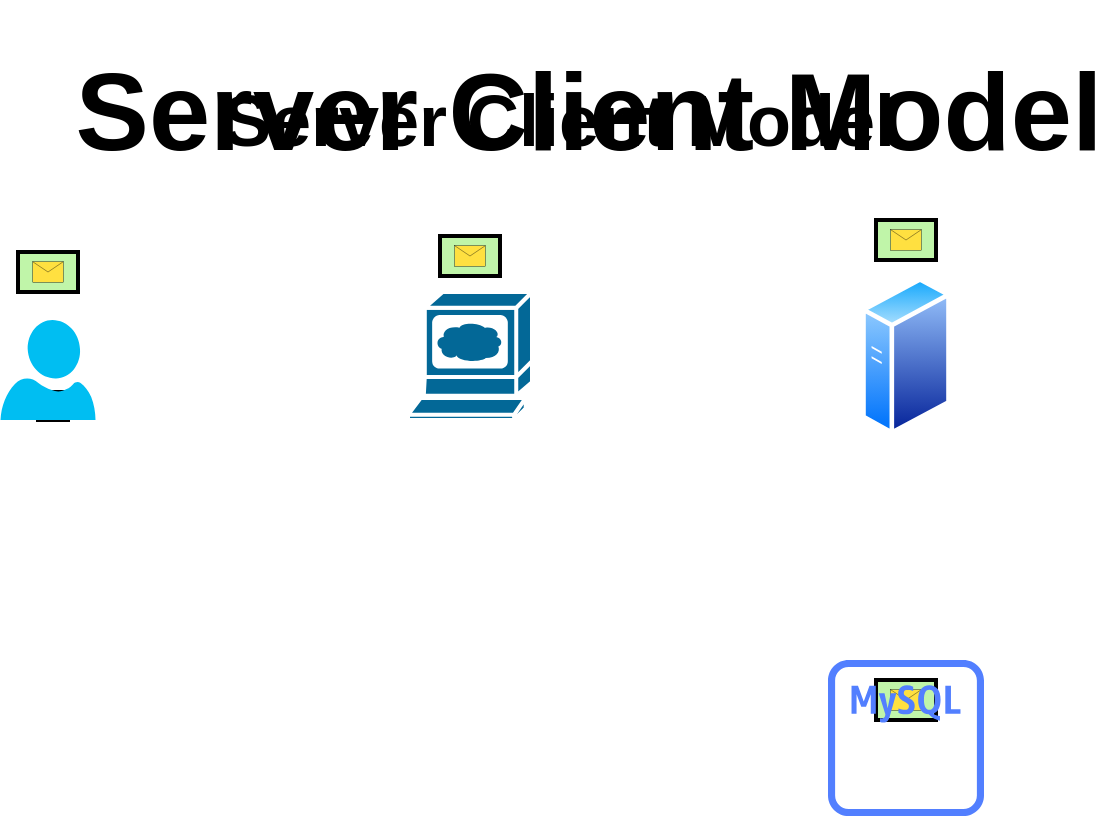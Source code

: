 <mxfile>
    <diagram id="4_xAO81MvXytq20LTa4a" name="Page-1">
        <mxGraphModel dx="1046" dy="771" grid="1" gridSize="10" guides="1" tooltips="1" connect="1" arrows="1" fold="1" page="1" pageScale="1" pageWidth="827" pageHeight="1169" math="0" shadow="0">
            <root>
                <mxCell id="0"/>
                <mxCell id="1" parent="0"/>
                <object label="" motion-id="dn-message" keyframe-id="8" id="17">
                    <mxCell style="strokeWidth=2;outlineConnect=0;dashed=0;align=center;fontSize=8;fillColor=#c0f5a9;verticalLabelPosition=bottom;verticalAlign=top;shape=mxgraph.eip.envelope_wrapper;" vertex="1" parent="1">
                        <mxGeometry x="135" y="226" width="12.5" height="10" as="geometry"/>
                    </mxCell>
                </object>
                <object label="" motion-id="dn-message" keyframe-id="5" id="13">
                    <mxCell style="strokeWidth=2;outlineConnect=0;dashed=0;align=center;fontSize=8;fillColor=#c0f5a9;verticalLabelPosition=bottom;verticalAlign=top;shape=mxgraph.eip.envelope_wrapper;" vertex="1" parent="1">
                        <mxGeometry x="564" y="370" width="30" height="20" as="geometry"/>
                    </mxCell>
                </object>
                <mxCell id="5" value="" style="outlineConnect=0;fontColor=#232F3E;gradientColor=none;fillColor=#527FFF;strokeColor=none;dashed=0;verticalLabelPosition=bottom;verticalAlign=top;align=center;html=1;fontSize=12;fontStyle=0;aspect=fixed;pointerEvents=1;shape=mxgraph.aws4.rds_mysql_instance_alt;" vertex="1" parent="1">
                    <mxGeometry x="540" y="360" width="78" height="78" as="geometry"/>
                </mxCell>
                <object label="" motion-id="dn-message" keyframe-id="1" id="10">
                    <mxCell style="strokeWidth=2;outlineConnect=0;dashed=0;align=center;fontSize=8;fillColor=#c0f5a9;verticalLabelPosition=bottom;verticalAlign=top;shape=mxgraph.eip.envelope_wrapper;" vertex="1" parent="1">
                        <mxGeometry x="145" y="226" width="15" height="14" as="geometry"/>
                    </mxCell>
                </object>
                <mxCell id="2" value="" style="aspect=fixed;perimeter=ellipsePerimeter;html=1;align=center;shadow=0;dashed=0;spacingTop=3;image;image=img/lib/active_directory/generic_server.svg;" vertex="1" parent="1">
                    <mxGeometry x="556.6" y="168" width="44.8" height="80" as="geometry"/>
                </mxCell>
                <mxCell id="3" value="" style="shape=mxgraph.cisco.computers_and_peripherals.web_browser;html=1;pointerEvents=1;dashed=0;fillColor=#036897;strokeColor=#ffffff;strokeWidth=2;verticalLabelPosition=bottom;verticalAlign=top;align=center;outlineConnect=0;" vertex="1" parent="1">
                    <mxGeometry x="330" y="176" width="62" height="64" as="geometry"/>
                </mxCell>
                <mxCell id="4" value="" style="verticalLabelPosition=bottom;html=1;verticalAlign=top;align=center;strokeColor=none;fillColor=#00BEF2;shape=mxgraph.azure.user;" vertex="1" parent="1">
                    <mxGeometry x="126.25" y="190" width="47.5" height="50" as="geometry"/>
                </mxCell>
                <object label="&lt;font style=&quot;font-size: 55px&quot;&gt;Server Client Model&lt;/font&gt;" motion-id="dn-title" keyframe-id="0" id="6">
                    <mxCell style="text;strokeColor=none;fillColor=none;html=1;fontSize=24;fontStyle=1;verticalAlign=middle;align=center;" vertex="1" parent="1">
                        <mxGeometry x="160" y="30" width="520" height="110" as="geometry"/>
                    </mxCell>
                </object>
                <object label="" motion-id="dn-message" keyframe-id="2" id="8">
                    <mxCell style="strokeWidth=2;outlineConnect=0;dashed=0;align=center;fontSize=8;fillColor=#c0f5a9;verticalLabelPosition=bottom;verticalAlign=top;shape=mxgraph.eip.envelope_wrapper;" vertex="1" parent="1">
                        <mxGeometry x="135" y="156" width="30" height="20" as="geometry"/>
                    </mxCell>
                </object>
                <object label="&lt;font style=&quot;font-size: 36px&quot;&gt;Server Client Model&lt;/font&gt;" motion-id="dn-title" keyframe-id="1" id="9">
                    <mxCell style="text;strokeColor=none;fillColor=none;html=1;fontSize=24;fontStyle=1;verticalAlign=middle;align=center;" vertex="1" parent="1">
                        <mxGeometry x="240" y="40" width="330" height="100" as="geometry"/>
                    </mxCell>
                </object>
                <object label="" motion-id="dn-message" keyframe-id="3" id="11">
                    <mxCell style="strokeWidth=2;outlineConnect=0;dashed=0;align=center;fontSize=8;fillColor=#c0f5a9;verticalLabelPosition=bottom;verticalAlign=top;shape=mxgraph.eip.envelope_wrapper;" vertex="1" parent="1">
                        <mxGeometry x="346" y="148" width="30" height="20" as="geometry"/>
                    </mxCell>
                </object>
                <object label="" motion-id="dn-message" keyframe-id="4" id="12">
                    <mxCell style="strokeWidth=2;outlineConnect=0;dashed=0;align=center;fontSize=8;fillColor=#c0f5a9;verticalLabelPosition=bottom;verticalAlign=top;shape=mxgraph.eip.envelope_wrapper;" vertex="1" parent="1">
                        <mxGeometry x="564" y="140" width="30" height="20" as="geometry"/>
                    </mxCell>
                </object>
                <object label="" motion-id="dn-message" keyframe-id="6" id="14">
                    <mxCell style="strokeWidth=2;outlineConnect=0;dashed=0;align=center;fontSize=8;fillColor=#c0f5a9;verticalLabelPosition=bottom;verticalAlign=top;shape=mxgraph.eip.envelope_wrapper;" vertex="1" parent="1">
                        <mxGeometry x="564" y="140" width="30" height="20" as="geometry"/>
                    </mxCell>
                </object>
                <object label="" motion-id="dn-message" keyframe-id="7" id="15">
                    <mxCell style="strokeWidth=2;outlineConnect=0;dashed=0;align=center;fontSize=8;fillColor=#c0f5a9;verticalLabelPosition=bottom;verticalAlign=top;shape=mxgraph.eip.envelope_wrapper;" vertex="1" parent="1">
                        <mxGeometry x="346" y="148" width="30" height="20" as="geometry"/>
                    </mxCell>
                </object>
                <object label="" motion-id="dn-message" keyframe-id="8" id="16">
                    <mxCell style="strokeWidth=2;outlineConnect=0;dashed=0;align=center;fontSize=8;fillColor=#c0f5a9;verticalLabelPosition=bottom;verticalAlign=top;shape=mxgraph.eip.envelope_wrapper;" vertex="1" parent="1">
                        <mxGeometry x="135" y="156" width="30" height="20" as="geometry"/>
                    </mxCell>
                </object>
            </root>
        </mxGraphModel>
    </diagram>
</mxfile>